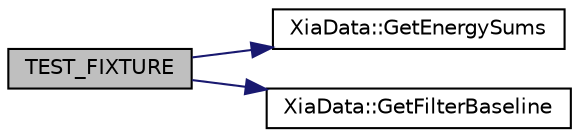 digraph "TEST_FIXTURE"
{
  edge [fontname="Helvetica",fontsize="10",labelfontname="Helvetica",labelfontsize="10"];
  node [fontname="Helvetica",fontsize="10",shape=record];
  rankdir="LR";
  Node1 [label="TEST_FIXTURE",height=0.2,width=0.4,color="black", fillcolor="grey75", style="filled", fontcolor="black"];
  Node1 -> Node2 [color="midnightblue",fontsize="10",style="solid",fontname="Helvetica"];
  Node2 [label="XiaData::GetEnergySums",height=0.2,width=0.4,color="black", fillcolor="white", style="filled",URL="$d2/ddd/class_xia_data.html#acdb12ff4d003a85ef15d579932271095"];
  Node1 -> Node3 [color="midnightblue",fontsize="10",style="solid",fontname="Helvetica"];
  Node3 [label="XiaData::GetFilterBaseline",height=0.2,width=0.4,color="black", fillcolor="white", style="filled",URL="$d2/ddd/class_xia_data.html#a14dc218717636bd6b1b4bfbf8e566cd1"];
}
